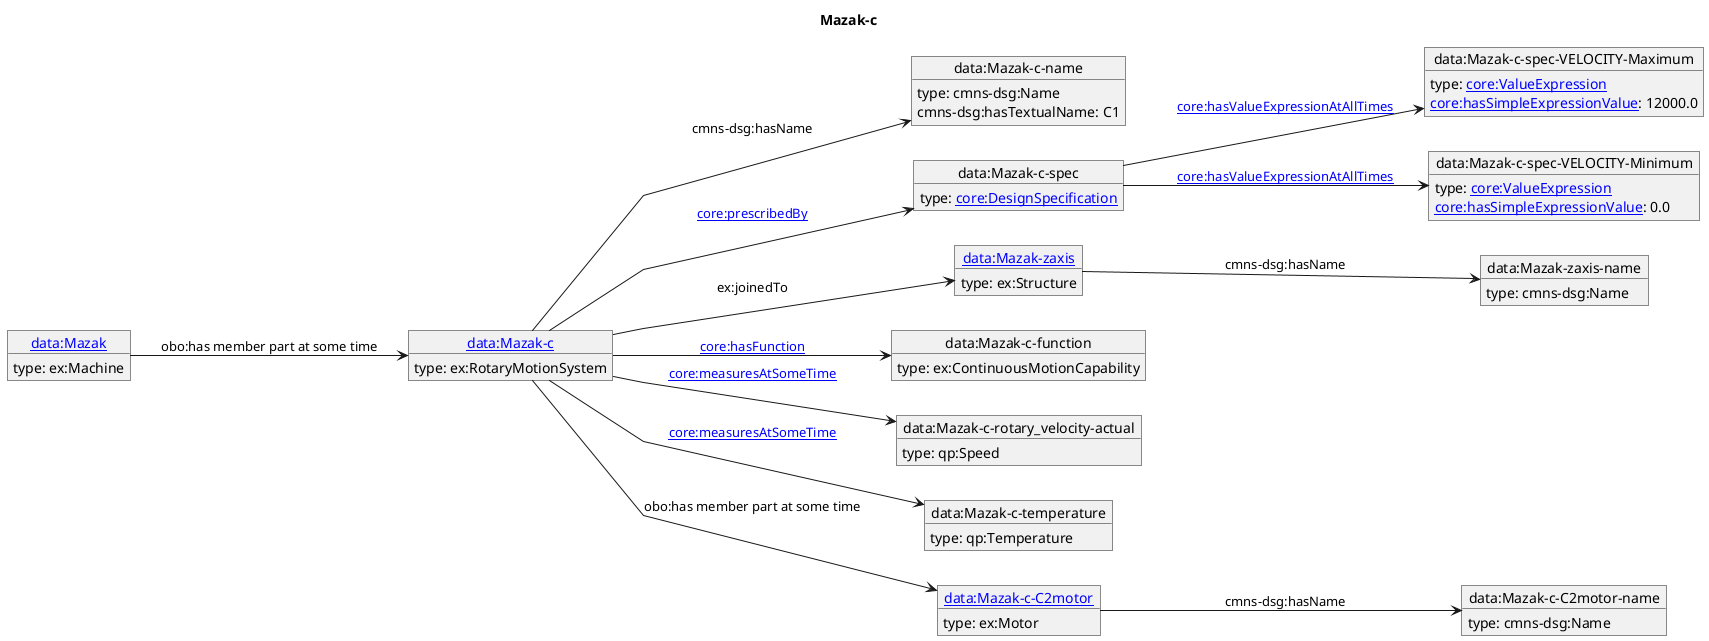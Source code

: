 @startuml
skinparam linetype polyline
left to right direction
title Mazak-c
object "[[./Mazak-c.html data:Mazak-c]]" as o1 {
 type: ex:RotaryMotionSystem 
}
object "data:Mazak-c-name" as o2 {
 type: cmns-dsg:Name 
}
object "data:Mazak-c-spec" as o3 {
 type: [[https://spec.industrialontologies.org/ontology/core/Core/DesignSpecification core:DesignSpecification]] 
}
object "data:Mazak-c-spec-VELOCITY-Maximum" as o4 {
 type: [[https://spec.industrialontologies.org/ontology/core/Core/ValueExpression core:ValueExpression]] 
}
object "data:Mazak-c-spec-VELOCITY-Minimum" as o5 {
 type: [[https://spec.industrialontologies.org/ontology/core/Core/ValueExpression core:ValueExpression]] 
}
object "[[./Mazak-zaxis.html data:Mazak-zaxis]]" as o6 {
 type: ex:Structure 
}
object "data:Mazak-zaxis-name" as o7 {
 type: cmns-dsg:Name 
}
object "data:Mazak-c-function" as o8 {
 type: ex:ContinuousMotionCapability 
}
object "data:Mazak-c-rotary_velocity-actual" as o9 {
 type: qp:Speed 
}
object "data:Mazak-c-temperature" as o10 {
 type: qp:Temperature 
}
object "[[./Mazak-c-C2motor.html data:Mazak-c-C2motor]]" as o11 {
 type: ex:Motor 
}
object "data:Mazak-c-C2motor-name" as o12 {
 type: cmns-dsg:Name 
}
object "[[./Mazak.html data:Mazak]]" as o13 {
 type: ex:Machine 
}
o1 --> o2 : cmns-dsg:hasName
o2 : cmns-dsg:hasTextualName: C1
o1 --> o3 : [[https://spec.industrialontologies.org/ontology/core/Core/prescribedBy core:prescribedBy]]
o3 --> o4 : [[https://spec.industrialontologies.org/ontology/core/Core/hasValueExpressionAtAllTimes core:hasValueExpressionAtAllTimes]]
o4 : [[https://spec.industrialontologies.org/ontology/core/Core/hasSimpleExpressionValue core:hasSimpleExpressionValue]]: 12000.0
o3 --> o5 : [[https://spec.industrialontologies.org/ontology/core/Core/hasValueExpressionAtAllTimes core:hasValueExpressionAtAllTimes]]
o5 : [[https://spec.industrialontologies.org/ontology/core/Core/hasSimpleExpressionValue core:hasSimpleExpressionValue]]: 0.0
o1 --> o6 : ex:joinedTo
o6 --> o7 : cmns-dsg:hasName
o1 --> o8 : [[https://spec.industrialontologies.org/ontology/core/Core/hasFunction core:hasFunction]]
o1 --> o9 : [[https://spec.industrialontologies.org/ontology/core/Core/measuresAtSomeTime core:measuresAtSomeTime]]
o1 --> o10 : [[https://spec.industrialontologies.org/ontology/core/Core/measuresAtSomeTime core:measuresAtSomeTime]]
o1 --> o11 : obo:has member part at some time
o11 --> o12 : cmns-dsg:hasName
o13 --> o1 : obo:has member part at some time
@enduml
